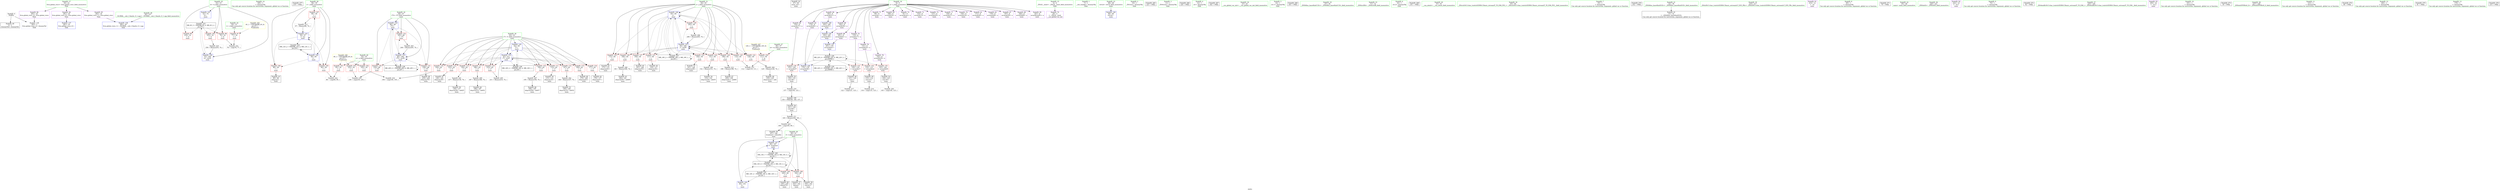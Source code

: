 digraph "SVFG" {
	label="SVFG";

	Node0x55a6fe78a9e0 [shape=record,color=grey,label="{NodeID: 0\nNullPtr}"];
	Node0x55a6fe78a9e0 -> Node0x55a6fe7a2670[style=solid];
	Node0x55a6fe78a9e0 -> Node0x55a6fe7a9860[style=solid];
	Node0x55a6fe7a2e80 [shape=record,color=red,label="{NodeID: 97\n77\<--50\n\<--t\nmain\n}"];
	Node0x55a6fe7a2e80 -> Node0x55a6fe7afab0[style=solid];
	Node0x55a6fe789f30 [shape=record,color=green,label="{NodeID: 14\n185\<--1\n\<--dummyObj\nCan only get source location for instruction, argument, global var or function.}"];
	Node0x55a6fe7c8710 [shape=record,color=black,label="{NodeID: 277\n219 = PHI()\n}"];
	Node0x55a6fe7a39e0 [shape=record,color=red,label="{NodeID: 111\n114\<--62\n\<--i7\nmain\n}"];
	Node0x55a6fe7a39e0 -> Node0x55a6fe7a2a10[style=solid];
	Node0x55a6fe7a1bf0 [shape=record,color=green,label="{NodeID: 28\n58\<--59\ni\<--i_field_insensitive\nmain\n}"];
	Node0x55a6fe7a1bf0 -> Node0x55a6fe7a3500[style=solid];
	Node0x55a6fe7a1bf0 -> Node0x55a6fe7a35d0[style=solid];
	Node0x55a6fe7a1bf0 -> Node0x55a6fe7a36a0[style=solid];
	Node0x55a6fe7a1bf0 -> Node0x55a6fe7a9b00[style=solid];
	Node0x55a6fe7a1bf0 -> Node0x55a6fe7a9bd0[style=solid];
	Node0x55a6fe7ae730 [shape=record,color=grey,label="{NodeID: 208\n181 = Binary(180, 74, )\n}"];
	Node0x55a6fe7ae730 -> Node0x55a6fe7a49a0[style=solid];
	Node0x55a6fe7a8ca0 [shape=record,color=red,label="{NodeID: 125\n172\<--64\n\<--j\nmain\n}"];
	Node0x55a6fe7a8ca0 -> Node0x55a6fe7a4800[style=solid];
	Node0x55a6fe7a2870 [shape=record,color=black,label="{NodeID: 42\n47\<--69\nmain_ret\<--\nmain\n}"];
	Node0x55a6fe7afc30 [shape=record,color=grey,label="{NodeID: 222\n86 = cmp(84, 85, )\n}"];
	Node0x55a6fe7a9860 [shape=record,color=blue, style = dotted,label="{NodeID: 139\n283\<--3\nllvm.global_ctors_2\<--dummyVal\nGlob }"];
	Node0x55a6fe7a43f0 [shape=record,color=black,label="{NodeID: 56\n161\<--159\nconv40\<--\nmain\n}"];
	Node0x55a6fe7a43f0 -> Node0x55a6fe7aebb0[style=solid];
	Node0x55a6fe7ba3c0 [shape=record,color=black,label="{NodeID: 236\nMR_16V_2 = PHI(MR_16V_4, MR_16V_1, )\npts\{63 \}\n}"];
	Node0x55a6fe7ba3c0 -> Node0x55a6fe7a9d70[style=dashed];
	Node0x55a6fe7aa3f0 [shape=record,color=blue,label="{NodeID: 153\n62\<--211\ni7\<--inc67\nmain\n}"];
	Node0x55a6fe7aa3f0 -> Node0x55a6fe7a3910[style=dashed];
	Node0x55a6fe7aa3f0 -> Node0x55a6fe7a39e0[style=dashed];
	Node0x55a6fe7aa3f0 -> Node0x55a6fe7a3ab0[style=dashed];
	Node0x55a6fe7aa3f0 -> Node0x55a6fe7a3b80[style=dashed];
	Node0x55a6fe7aa3f0 -> Node0x55a6fe7a3c50[style=dashed];
	Node0x55a6fe7aa3f0 -> Node0x55a6fe7a84c0[style=dashed];
	Node0x55a6fe7aa3f0 -> Node0x55a6fe7a8550[style=dashed];
	Node0x55a6fe7aa3f0 -> Node0x55a6fe7a8620[style=dashed];
	Node0x55a6fe7aa3f0 -> Node0x55a6fe7a86f0[style=dashed];
	Node0x55a6fe7aa3f0 -> Node0x55a6fe7a87c0[style=dashed];
	Node0x55a6fe7aa3f0 -> Node0x55a6fe7aa3f0[style=dashed];
	Node0x55a6fe7aa3f0 -> Node0x55a6fe7ba3c0[style=dashed];
	Node0x55a6fe7a4f50 [shape=record,color=purple,label="{NodeID: 70\n29\<--4\n\<--_ZStL8__ioinit\n__cxx_global_var_init\n}"];
	Node0x55a6fe7a5ab0 [shape=record,color=purple,label="{NodeID: 84\n183\<--8\narrayidx51\<--a\nmain\n}"];
	Node0x55a6fe7a5ab0 -> Node0x55a6fe7aa0b0[style=solid];
	Node0x55a6fe788210 [shape=record,color=green,label="{NodeID: 1\n7\<--1\n__dso_handle\<--dummyObj\nGlob }"];
	Node0x55a6fe7a2f50 [shape=record,color=red,label="{NodeID: 98\n76\<--52\n\<--tt\nmain\n}"];
	Node0x55a6fe7a2f50 -> Node0x55a6fe7afab0[style=solid];
	Node0x55a6fe78a000 [shape=record,color=green,label="{NodeID: 15\n4\<--6\n_ZStL8__ioinit\<--_ZStL8__ioinit_field_insensitive\nGlob }"];
	Node0x55a6fe78a000 -> Node0x55a6fe7a4f50[style=solid];
	Node0x55a6fe7a3ab0 [shape=record,color=red,label="{NodeID: 112\n125\<--62\n\<--i7\nmain\n}"];
	Node0x55a6fe7a3ab0 -> Node0x55a6fe7a2c80[style=solid];
	Node0x55a6fe7a1cc0 [shape=record,color=green,label="{NodeID: 29\n60\<--61\nf\<--f_field_insensitive\nmain\n}"];
	Node0x55a6fe7a1cc0 -> Node0x55a6fe7a3770[style=solid];
	Node0x55a6fe7a1cc0 -> Node0x55a6fe7a3840[style=solid];
	Node0x55a6fe7a1cc0 -> Node0x55a6fe7a9ca0[style=solid];
	Node0x55a6fe7a1cc0 -> Node0x55a6fe7a9f10[style=solid];
	Node0x55a6fe7ae8b0 [shape=record,color=grey,label="{NodeID: 209\n187 = Binary(186, 74, )\n}"];
	Node0x55a6fe7ae8b0 -> Node0x55a6fe7a4a70[style=solid];
	Node0x55a6fe7a8d70 [shape=record,color=red,label="{NodeID: 126\n180\<--64\n\<--j\nmain\n}"];
	Node0x55a6fe7a8d70 -> Node0x55a6fe7ae730[style=solid];
	Node0x55a6fe7a2940 [shape=record,color=black,label="{NodeID: 43\n89\<--88\nidxprom\<--\nmain\n}"];
	Node0x55a6fe7afdb0 [shape=record,color=grey,label="{NodeID: 223\n166 = cmp(165, 69, )\n}"];
	Node0x55a6fe7afdb0 -> Node0x55a6fe7a4660[style=solid];
	Node0x55a6fe7a9960 [shape=record,color=blue,label="{NodeID: 140\n48\<--69\nretval\<--\nmain\n}"];
	Node0x55a6fe7a44c0 [shape=record,color=black,label="{NodeID: 57\n163\<--162\ntobool\<--\nmain\n}"];
	Node0x55a6fe7ba8c0 [shape=record,color=black,label="{NodeID: 237\nMR_18V_2 = PHI(MR_18V_3, MR_18V_1, )\npts\{65 \}\n}"];
	Node0x55a6fe7ba8c0 -> Node0x55a6fe7a9e40[style=dashed];
	Node0x55a6fe7ba8c0 -> Node0x55a6fe7ba8c0[style=dashed];
	Node0x55a6fe7aa4c0 [shape=record,color=blue,label="{NodeID: 154\n66\<--69\ni75\<--\nmain\n}"];
	Node0x55a6fe7aa4c0 -> Node0x55a6fe7a90b0[style=dashed];
	Node0x55a6fe7aa4c0 -> Node0x55a6fe7a9180[style=dashed];
	Node0x55a6fe7aa4c0 -> Node0x55a6fe7a9250[style=dashed];
	Node0x55a6fe7aa4c0 -> Node0x55a6fe7aa590[style=dashed];
	Node0x55a6fe7aa4c0 -> Node0x55a6fe7badc0[style=dashed];
	Node0x55a6fe7a5020 [shape=record,color=purple,label="{NodeID: 71\n90\<--8\narrayidx\<--a\nmain\n}"];
	Node0x55a6fe7a5b80 [shape=record,color=purple,label="{NodeID: 85\n189\<--8\narrayidx54\<--a\nmain\n}"];
	Node0x55a6fe78ad00 [shape=record,color=green,label="{NodeID: 2\n10\<--1\n_ZSt3cin\<--dummyObj\nGlob }"];
	Node0x55a6fe7c6ac0 [shape=record,color=black,label="{NodeID: 265\n223 = PHI()\n}"];
	Node0x55a6fe7a3020 [shape=record,color=red,label="{NodeID: 99\n218\<--52\n\<--tt\nmain\n}"];
	Node0x55a6fe78a0d0 [shape=record,color=green,label="{NodeID: 16\n8\<--9\na\<--a_field_insensitive\nGlob }"];
	Node0x55a6fe78a0d0 -> Node0x55a6fe7a5020[style=solid];
	Node0x55a6fe78a0d0 -> Node0x55a6fe7a50f0[style=solid];
	Node0x55a6fe78a0d0 -> Node0x55a6fe7a51c0[style=solid];
	Node0x55a6fe78a0d0 -> Node0x55a6fe7a5290[style=solid];
	Node0x55a6fe78a0d0 -> Node0x55a6fe7a5360[style=solid];
	Node0x55a6fe78a0d0 -> Node0x55a6fe7a5430[style=solid];
	Node0x55a6fe78a0d0 -> Node0x55a6fe7a5500[style=solid];
	Node0x55a6fe78a0d0 -> Node0x55a6fe7a55d0[style=solid];
	Node0x55a6fe78a0d0 -> Node0x55a6fe7a56a0[style=solid];
	Node0x55a6fe78a0d0 -> Node0x55a6fe7a5770[style=solid];
	Node0x55a6fe78a0d0 -> Node0x55a6fe7a5840[style=solid];
	Node0x55a6fe78a0d0 -> Node0x55a6fe7a5910[style=solid];
	Node0x55a6fe78a0d0 -> Node0x55a6fe7a59e0[style=solid];
	Node0x55a6fe78a0d0 -> Node0x55a6fe7a5ab0[style=solid];
	Node0x55a6fe78a0d0 -> Node0x55a6fe7a5b80[style=solid];
	Node0x55a6fe78a0d0 -> Node0x55a6fe7a5c50[style=solid];
	Node0x55a6fe78a0d0 -> Node0x55a6fe7a5d20[style=solid];
	Node0x55a6fe78a0d0 -> Node0x55a6fe7a5df0[style=solid];
	Node0x55a6fe78a0d0 -> Node0x55a6fe7a5ec0[style=solid];
	Node0x55a6fe78a0d0 -> Node0x55a6fe7a5f90[style=solid];
	Node0x55a6fe7a3b80 [shape=record,color=red,label="{NodeID: 113\n136\<--62\n\<--i7\nmain\n}"];
	Node0x55a6fe7a3b80 -> Node0x55a6fe7a6f50[style=solid];
	Node0x55a6fe7a1d90 [shape=record,color=green,label="{NodeID: 30\n62\<--63\ni7\<--i7_field_insensitive\nmain\n}"];
	Node0x55a6fe7a1d90 -> Node0x55a6fe7a3910[style=solid];
	Node0x55a6fe7a1d90 -> Node0x55a6fe7a39e0[style=solid];
	Node0x55a6fe7a1d90 -> Node0x55a6fe7a3ab0[style=solid];
	Node0x55a6fe7a1d90 -> Node0x55a6fe7a3b80[style=solid];
	Node0x55a6fe7a1d90 -> Node0x55a6fe7a3c50[style=solid];
	Node0x55a6fe7a1d90 -> Node0x55a6fe7a84c0[style=solid];
	Node0x55a6fe7a1d90 -> Node0x55a6fe7a8550[style=solid];
	Node0x55a6fe7a1d90 -> Node0x55a6fe7a8620[style=solid];
	Node0x55a6fe7a1d90 -> Node0x55a6fe7a86f0[style=solid];
	Node0x55a6fe7a1d90 -> Node0x55a6fe7a87c0[style=solid];
	Node0x55a6fe7a1d90 -> Node0x55a6fe7a9d70[style=solid];
	Node0x55a6fe7a1d90 -> Node0x55a6fe7aa3f0[style=solid];
	Node0x55a6fe7aea30 [shape=record,color=grey,label="{NodeID: 210\n256 = Binary(255, 74, )\n}"];
	Node0x55a6fe7aea30 -> Node0x55a6fe7aa660[style=solid];
	Node0x55a6fe7a8e40 [shape=record,color=red,label="{NodeID: 127\n190\<--64\n\<--j\nmain\n}"];
	Node0x55a6fe7a8e40 -> Node0x55a6fe7a4b40[style=solid];
	Node0x55a6fe7a2a10 [shape=record,color=black,label="{NodeID: 44\n115\<--114\nidxprom14\<--\nmain\n}"];
	Node0x55a6fe7a9a30 [shape=record,color=blue,label="{NodeID: 141\n52\<--74\ntt\<--\nmain\n}"];
	Node0x55a6fe7a9a30 -> Node0x55a6fe7b94c0[style=dashed];
	Node0x55a6fe7a4590 [shape=record,color=black,label="{NodeID: 58\n164\<--162\nconv41\<--\nmain\n}"];
	Node0x55a6fe7a4590 -> Node0x55a6fe7aebb0[style=solid];
	Node0x55a6fe7badc0 [shape=record,color=black,label="{NodeID: 238\nMR_20V_2 = PHI(MR_20V_6, MR_20V_1, )\npts\{67 \}\n}"];
	Node0x55a6fe7badc0 -> Node0x55a6fe7aa4c0[style=dashed];
	Node0x55a6fe7badc0 -> Node0x55a6fe7badc0[style=dashed];
	Node0x55a6fe7aa590 [shape=record,color=blue,label="{NodeID: 155\n66\<--246\ni75\<--inc85\nmain\n}"];
	Node0x55a6fe7aa590 -> Node0x55a6fe7a90b0[style=dashed];
	Node0x55a6fe7aa590 -> Node0x55a6fe7a9180[style=dashed];
	Node0x55a6fe7aa590 -> Node0x55a6fe7a9250[style=dashed];
	Node0x55a6fe7aa590 -> Node0x55a6fe7aa590[style=dashed];
	Node0x55a6fe7aa590 -> Node0x55a6fe7badc0[style=dashed];
	Node0x55a6fe7a50f0 [shape=record,color=purple,label="{NodeID: 72\n91\<--8\narraydecay\<--a\nmain\n}"];
	Node0x55a6fe7a5c50 [shape=record,color=purple,label="{NodeID: 86\n192\<--8\narrayidx56\<--a\nmain\n}"];
	Node0x55a6fe7a5c50 -> Node0x55a6fe7aa180[style=solid];
	Node0x55a6fe78a920 [shape=record,color=green,label="{NodeID: 3\n11\<--1\n_ZSt4cout\<--dummyObj\nGlob }"];
	Node0x55a6fe7c6c20 [shape=record,color=black,label="{NodeID: 266\n224 = PHI()\n}"];
	Node0x55a6fe7a30f0 [shape=record,color=red,label="{NodeID: 100\n255\<--52\n\<--tt\nmain\n}"];
	Node0x55a6fe7a30f0 -> Node0x55a6fe7aea30[style=solid];
	Node0x55a6fe78a1a0 [shape=record,color=green,label="{NodeID: 17\n18\<--22\nllvm.global_ctors\<--llvm.global_ctors_field_insensitive\nGlob }"];
	Node0x55a6fe78a1a0 -> Node0x55a6fe7a62d0[style=solid];
	Node0x55a6fe78a1a0 -> Node0x55a6fe7a63d0[style=solid];
	Node0x55a6fe78a1a0 -> Node0x55a6fe7a2d80[style=solid];
	Node0x55a6fe7a3c50 [shape=record,color=red,label="{NodeID: 114\n147\<--62\n\<--i7\nmain\n}"];
	Node0x55a6fe7a3c50 -> Node0x55a6fe7a70d0[style=solid];
	Node0x55a6fe7a1e60 [shape=record,color=green,label="{NodeID: 31\n64\<--65\nj\<--j_field_insensitive\nmain\n}"];
	Node0x55a6fe7a1e60 -> Node0x55a6fe7a8890[style=solid];
	Node0x55a6fe7a1e60 -> Node0x55a6fe7a8960[style=solid];
	Node0x55a6fe7a1e60 -> Node0x55a6fe7a8a30[style=solid];
	Node0x55a6fe7a1e60 -> Node0x55a6fe7a8b00[style=solid];
	Node0x55a6fe7a1e60 -> Node0x55a6fe7a8bd0[style=solid];
	Node0x55a6fe7a1e60 -> Node0x55a6fe7a8ca0[style=solid];
	Node0x55a6fe7a1e60 -> Node0x55a6fe7a8d70[style=solid];
	Node0x55a6fe7a1e60 -> Node0x55a6fe7a8e40[style=solid];
	Node0x55a6fe7a1e60 -> Node0x55a6fe7a8f10[style=solid];
	Node0x55a6fe7a1e60 -> Node0x55a6fe7a8fe0[style=solid];
	Node0x55a6fe7a1e60 -> Node0x55a6fe7a9e40[style=solid];
	Node0x55a6fe7a1e60 -> Node0x55a6fe7aa320[style=solid];
	Node0x55a6fe7aebb0 [shape=record,color=grey,label="{NodeID: 211\n165 = Binary(164, 161, )\n}"];
	Node0x55a6fe7aebb0 -> Node0x55a6fe7afdb0[style=solid];
	Node0x55a6fe7a8f10 [shape=record,color=red,label="{NodeID: 128\n198\<--64\n\<--j\nmain\n}"];
	Node0x55a6fe7a8f10 -> Node0x55a6fe7aed30[style=solid];
	Node0x55a6fe7a2ae0 [shape=record,color=black,label="{NodeID: 45\n118\<--117\nidxprom16\<--\nmain\n}"];
	Node0x55a6fe7a9b00 [shape=record,color=blue,label="{NodeID: 142\n58\<--69\ni\<--\nmain\n}"];
	Node0x55a6fe7a9b00 -> Node0x55a6fe7a3500[style=dashed];
	Node0x55a6fe7a9b00 -> Node0x55a6fe7a35d0[style=dashed];
	Node0x55a6fe7a9b00 -> Node0x55a6fe7a36a0[style=dashed];
	Node0x55a6fe7a9b00 -> Node0x55a6fe7a9bd0[style=dashed];
	Node0x55a6fe7a9b00 -> Node0x55a6fe7b99c0[style=dashed];
	Node0x55a6fe7a4660 [shape=record,color=black,label="{NodeID: 59\n167\<--166\nfrombool\<--tobool42\nmain\n}"];
	Node0x55a6fe7a4660 -> Node0x55a6fe7a9f10[style=solid];
	Node0x55a6fe7bb2c0 [shape=record,color=black,label="{NodeID: 239\nMR_22V_2 = PHI(MR_22V_3, MR_22V_1, )\npts\{90000 \}\n}"];
	Node0x55a6fe7bb2c0 -> Node0x55a6fe7b7bc0[style=dashed];
	Node0x55a6fe7bb2c0 -> Node0x55a6fe7bb2c0[style=dashed];
	Node0x55a6fe7aa660 [shape=record,color=blue,label="{NodeID: 156\n52\<--256\ntt\<--inc91\nmain\n}"];
	Node0x55a6fe7aa660 -> Node0x55a6fe7b94c0[style=dashed];
	Node0x55a6fe7a51c0 [shape=record,color=purple,label="{NodeID: 73\n116\<--8\narrayidx15\<--a\nmain\n}"];
	Node0x55a6fe7a5d20 [shape=record,color=purple,label="{NodeID: 87\n197\<--8\narrayidx59\<--a\nmain\n}"];
	Node0x55a6fe78a7a0 [shape=record,color=green,label="{NodeID: 4\n12\<--1\n.str\<--dummyObj\nGlob }"];
	Node0x55a6fe7c6cf0 [shape=record,color=black,label="{NodeID: 267\n242 = PHI()\n}"];
	Node0x55a6fe7a31c0 [shape=record,color=red,label="{NodeID: 101\n85\<--54\n\<--n\nmain\n}"];
	Node0x55a6fe7a31c0 -> Node0x55a6fe7afc30[style=solid];
	Node0x55a6fe78a270 [shape=record,color=green,label="{NodeID: 18\n23\<--24\n__cxx_global_var_init\<--__cxx_global_var_init_field_insensitive\n}"];
	Node0x55a6fe7a84c0 [shape=record,color=red,label="{NodeID: 115\n169\<--62\n\<--i7\nmain\n}"];
	Node0x55a6fe7a84c0 -> Node0x55a6fe7a4730[style=solid];
	Node0x55a6fe7a1f30 [shape=record,color=green,label="{NodeID: 32\n66\<--67\ni75\<--i75_field_insensitive\nmain\n}"];
	Node0x55a6fe7a1f30 -> Node0x55a6fe7a90b0[style=solid];
	Node0x55a6fe7a1f30 -> Node0x55a6fe7a9180[style=solid];
	Node0x55a6fe7a1f30 -> Node0x55a6fe7a9250[style=solid];
	Node0x55a6fe7a1f30 -> Node0x55a6fe7aa4c0[style=solid];
	Node0x55a6fe7a1f30 -> Node0x55a6fe7aa590[style=solid];
	Node0x55a6fe7aed30 [shape=record,color=grey,label="{NodeID: 212\n199 = Binary(198, 74, )\n}"];
	Node0x55a6fe7aed30 -> Node0x55a6fe7a4ce0[style=solid];
	Node0x55a6fe7a8fe0 [shape=record,color=red,label="{NodeID: 129\n205\<--64\n\<--j\nmain\n}"];
	Node0x55a6fe7a8fe0 -> Node0x55a6fe7ae430[style=solid];
	Node0x55a6fe7a2bb0 [shape=record,color=black,label="{NodeID: 46\n121\<--120\nconv\<--\nmain\n}"];
	Node0x55a6fe7a2bb0 -> Node0x55a6fe7af4b0[style=solid];
	Node0x55a6fe7a9bd0 [shape=record,color=blue,label="{NodeID: 143\n58\<--97\ni\<--inc\nmain\n}"];
	Node0x55a6fe7a9bd0 -> Node0x55a6fe7a3500[style=dashed];
	Node0x55a6fe7a9bd0 -> Node0x55a6fe7a35d0[style=dashed];
	Node0x55a6fe7a9bd0 -> Node0x55a6fe7a36a0[style=dashed];
	Node0x55a6fe7a9bd0 -> Node0x55a6fe7a9bd0[style=dashed];
	Node0x55a6fe7a9bd0 -> Node0x55a6fe7b99c0[style=dashed];
	Node0x55a6fe7a4730 [shape=record,color=black,label="{NodeID: 60\n170\<--169\nidxprom43\<--\nmain\n}"];
	Node0x55a6fe7bb7c0 [shape=record,color=black,label="{NodeID: 240\nMR_14V_7 = PHI(MR_14V_6, MR_14V_5, )\npts\{61 \}\n}"];
	Node0x55a6fe7bb7c0 -> Node0x55a6fe7a3770[style=dashed];
	Node0x55a6fe7bb7c0 -> Node0x55a6fe7a9f10[style=dashed];
	Node0x55a6fe7bb7c0 -> Node0x55a6fe7b80c0[style=dashed];
	Node0x55a6fe7bb7c0 -> Node0x55a6fe7bb7c0[style=dashed];
	Node0x55a6fe7a5290 [shape=record,color=purple,label="{NodeID: 74\n119\<--8\narrayidx17\<--a\nmain\n}"];
	Node0x55a6fe7a5290 -> Node0x55a6fe7a9320[style=solid];
	Node0x55a6fe7a5df0 [shape=record,color=purple,label="{NodeID: 88\n201\<--8\narrayidx62\<--a\nmain\n}"];
	Node0x55a6fe7a5df0 -> Node0x55a6fe7aa250[style=solid];
	Node0x55a6fe789850 [shape=record,color=green,label="{NodeID: 5\n14\<--1\n.str.1\<--dummyObj\nGlob }"];
	Node0x55a6fe7c6e20 [shape=record,color=black,label="{NodeID: 268\n243 = PHI()\n}"];
	Node0x55a6fe7a3290 [shape=record,color=red,label="{NodeID: 102\n105\<--54\n\<--n\nmain\n}"];
	Node0x55a6fe7a3290 -> Node0x55a6fe7af330[style=solid];
	Node0x55a6fe78a340 [shape=record,color=green,label="{NodeID: 19\n27\<--28\n_ZNSt8ios_base4InitC1Ev\<--_ZNSt8ios_base4InitC1Ev_field_insensitive\n}"];
	Node0x55a6fe51fa90 [shape=record,color=black,label="{NodeID: 199\n159 = PHI(160, 160, 157, )\n}"];
	Node0x55a6fe51fa90 -> Node0x55a6fe7a43f0[style=solid];
	Node0x55a6fe7a8550 [shape=record,color=red,label="{NodeID: 116\n177\<--62\n\<--i7\nmain\n}"];
	Node0x55a6fe7a8550 -> Node0x55a6fe7a48d0[style=solid];
	Node0x55a6fe7a2000 [shape=record,color=green,label="{NodeID: 33\n71\<--72\n_ZNSirsERi\<--_ZNSirsERi_field_insensitive\n}"];
	Node0x55a6fe7aeeb0 [shape=record,color=grey,label="{NodeID: 213\n97 = Binary(96, 74, )\n}"];
	Node0x55a6fe7aeeb0 -> Node0x55a6fe7a9bd0[style=solid];
	Node0x55a6fe7a90b0 [shape=record,color=red,label="{NodeID: 130\n234\<--66\n\<--i75\nmain\n}"];
	Node0x55a6fe7a90b0 -> Node0x55a6fe7af630[style=solid];
	Node0x55a6fe7a2c80 [shape=record,color=black,label="{NodeID: 47\n126\<--125\nidxprom19\<--\nmain\n}"];
	Node0x55a6fe7a9ca0 [shape=record,color=blue,label="{NodeID: 144\n60\<--101\nf\<--\nmain\n}"];
	Node0x55a6fe7a9ca0 -> Node0x55a6fe7b80c0[style=dashed];
	Node0x55a6fe7a4800 [shape=record,color=black,label="{NodeID: 61\n173\<--172\nidxprom45\<--\nmain\n}"];
	Node0x55a6fe7a5360 [shape=record,color=purple,label="{NodeID: 75\n127\<--8\narrayidx20\<--a\nmain\n}"];
	Node0x55a6fe7a5ec0 [shape=record,color=purple,label="{NodeID: 89\n240\<--8\narrayidx80\<--a\nmain\n}"];
	Node0x55a6fe7898e0 [shape=record,color=green,label="{NodeID: 6\n16\<--1\n.str.2\<--dummyObj\nGlob }"];
	Node0x55a6fe7c7970 [shape=record,color=black,label="{NodeID: 269\n251 = PHI()\n}"];
	Node0x55a6fe7a3360 [shape=record,color=red,label="{NodeID: 103\n235\<--54\n\<--n\nmain\n}"];
	Node0x55a6fe7a3360 -> Node0x55a6fe7af630[style=solid];
	Node0x55a6fe78a410 [shape=record,color=green,label="{NodeID: 20\n33\<--34\n__cxa_atexit\<--__cxa_atexit_field_insensitive\n}"];
	Node0x55a6fe7a6dd0 [shape=record,color=grey,label="{NodeID: 200\n152 = Binary(151, 74, )\n}"];
	Node0x55a6fe7a6dd0 -> Node0x55a6fe7a4250[style=solid];
	Node0x55a6fe7a8620 [shape=record,color=red,label="{NodeID: 117\n186\<--62\n\<--i7\nmain\n}"];
	Node0x55a6fe7a8620 -> Node0x55a6fe7ae8b0[style=solid];
	Node0x55a6fe7a20d0 [shape=record,color=green,label="{NodeID: 34\n93\<--94\n_ZStrsIcSt11char_traitsIcEERSt13basic_istreamIT_T0_ES6_PS3_\<--_ZStrsIcSt11char_traitsIcEERSt13basic_istreamIT_T0_ES6_PS3__field_insensitive\n}"];
	Node0x55a6fe7af030 [shape=record,color=grey,label="{NodeID: 214\n134 = cmp(133, 123, )\n}"];
	Node0x55a6fe7a9180 [shape=record,color=red,label="{NodeID: 131\n238\<--66\n\<--i75\nmain\n}"];
	Node0x55a6fe7a9180 -> Node0x55a6fe7a4e80[style=solid];
	Node0x55a6fe7a3d70 [shape=record,color=black,label="{NodeID: 48\n130\<--129\nidxprom21\<--add\nmain\n}"];
	Node0x55a6fe7b7bc0 [shape=record,color=black,label="{NodeID: 228\nMR_22V_4 = PHI(MR_22V_9, MR_22V_3, )\npts\{90000 \}\n}"];
	Node0x55a6fe7b7bc0 -> Node0x55a6fe7a9320[style=dashed];
	Node0x55a6fe7b7bc0 -> Node0x55a6fe7a93f0[style=dashed];
	Node0x55a6fe7b7bc0 -> Node0x55a6fe7a94c0[style=dashed];
	Node0x55a6fe7b7bc0 -> Node0x55a6fe7a9590[style=dashed];
	Node0x55a6fe7b7bc0 -> Node0x55a6fe7a9fe0[style=dashed];
	Node0x55a6fe7b7bc0 -> Node0x55a6fe7b7bc0[style=dashed];
	Node0x55a6fe7b7bc0 -> Node0x55a6fe7bb2c0[style=dashed];
	Node0x55a6fe7a9d70 [shape=record,color=blue,label="{NodeID: 145\n62\<--69\ni7\<--\nmain\n}"];
	Node0x55a6fe7a9d70 -> Node0x55a6fe7a3910[style=dashed];
	Node0x55a6fe7a9d70 -> Node0x55a6fe7a39e0[style=dashed];
	Node0x55a6fe7a9d70 -> Node0x55a6fe7a3ab0[style=dashed];
	Node0x55a6fe7a9d70 -> Node0x55a6fe7a3b80[style=dashed];
	Node0x55a6fe7a9d70 -> Node0x55a6fe7a3c50[style=dashed];
	Node0x55a6fe7a9d70 -> Node0x55a6fe7a84c0[style=dashed];
	Node0x55a6fe7a9d70 -> Node0x55a6fe7a8550[style=dashed];
	Node0x55a6fe7a9d70 -> Node0x55a6fe7a8620[style=dashed];
	Node0x55a6fe7a9d70 -> Node0x55a6fe7a86f0[style=dashed];
	Node0x55a6fe7a9d70 -> Node0x55a6fe7a87c0[style=dashed];
	Node0x55a6fe7a9d70 -> Node0x55a6fe7aa3f0[style=dashed];
	Node0x55a6fe7a9d70 -> Node0x55a6fe7ba3c0[style=dashed];
	Node0x55a6fe7a48d0 [shape=record,color=black,label="{NodeID: 62\n178\<--177\nidxprom47\<--\nmain\n}"];
	Node0x55a6fe7a5430 [shape=record,color=purple,label="{NodeID: 76\n131\<--8\narrayidx22\<--a\nmain\n}"];
	Node0x55a6fe7a5430 -> Node0x55a6fe7a93f0[style=solid];
	Node0x55a6fe7a5f90 [shape=record,color=purple,label="{NodeID: 90\n241\<--8\narraydecay81\<--a\nmain\n}"];
	Node0x55a6fe78aa70 [shape=record,color=green,label="{NodeID: 7\n19\<--1\n\<--dummyObj\nCan only get source location for instruction, argument, global var or function.}"];
	Node0x55a6fe7c7aa0 [shape=record,color=black,label="{NodeID: 270\n252 = PHI()\n}"];
	Node0x55a6fe7a3430 [shape=record,color=red,label="{NodeID: 104\n111\<--56\n\<--m\nmain\n}"];
	Node0x55a6fe7a3430 -> Node0x55a6fe7af1b0[style=solid];
	Node0x55a6fe7a1740 [shape=record,color=green,label="{NodeID: 21\n32\<--38\n_ZNSt8ios_base4InitD1Ev\<--_ZNSt8ios_base4InitD1Ev_field_insensitive\n}"];
	Node0x55a6fe7a1740 -> Node0x55a6fe7a2770[style=solid];
	Node0x55a6fe7a6f50 [shape=record,color=grey,label="{NodeID: 201\n137 = Binary(136, 74, )\n}"];
	Node0x55a6fe7a6f50 -> Node0x55a6fe7a3f10[style=solid];
	Node0x55a6fe7a86f0 [shape=record,color=red,label="{NodeID: 118\n194\<--62\n\<--i7\nmain\n}"];
	Node0x55a6fe7a86f0 -> Node0x55a6fe7ae5b0[style=solid];
	Node0x55a6fe7a21a0 [shape=record,color=green,label="{NodeID: 35\n216\<--217\n_ZStlsISt11char_traitsIcEERSt13basic_ostreamIcT_ES5_PKc\<--_ZStlsISt11char_traitsIcEERSt13basic_ostreamIcT_ES5_PKc_field_insensitive\n}"];
	Node0x55a6fe7af1b0 [shape=record,color=grey,label="{NodeID: 215\n112 = cmp(110, 111, )\n}"];
	Node0x55a6fe7a9250 [shape=record,color=red,label="{NodeID: 132\n245\<--66\n\<--i75\nmain\n}"];
	Node0x55a6fe7a9250 -> Node0x55a6fe7a7250[style=solid];
	Node0x55a6fe7a3e40 [shape=record,color=black,label="{NodeID: 49\n133\<--132\nconv23\<--\nmain\n}"];
	Node0x55a6fe7a3e40 -> Node0x55a6fe7af030[style=solid];
	Node0x55a6fe7b80c0 [shape=record,color=black,label="{NodeID: 229\nMR_14V_4 = PHI(MR_14V_5, MR_14V_3, )\npts\{61 \}\n}"];
	Node0x55a6fe7b80c0 -> Node0x55a6fe7a3770[style=dashed];
	Node0x55a6fe7b80c0 -> Node0x55a6fe7a3840[style=dashed];
	Node0x55a6fe7b80c0 -> Node0x55a6fe7a9f10[style=dashed];
	Node0x55a6fe7b80c0 -> Node0x55a6fe7b80c0[style=dashed];
	Node0x55a6fe7b80c0 -> Node0x55a6fe7b9ec0[style=dashed];
	Node0x55a6fe7b80c0 -> Node0x55a6fe7bb7c0[style=dashed];
	Node0x55a6fe7a9e40 [shape=record,color=blue,label="{NodeID: 146\n64\<--69\nj\<--\nmain\n}"];
	Node0x55a6fe7a9e40 -> Node0x55a6fe7a8890[style=dashed];
	Node0x55a6fe7a9e40 -> Node0x55a6fe7a8960[style=dashed];
	Node0x55a6fe7a9e40 -> Node0x55a6fe7a8a30[style=dashed];
	Node0x55a6fe7a9e40 -> Node0x55a6fe7a8b00[style=dashed];
	Node0x55a6fe7a9e40 -> Node0x55a6fe7a8bd0[style=dashed];
	Node0x55a6fe7a9e40 -> Node0x55a6fe7a8ca0[style=dashed];
	Node0x55a6fe7a9e40 -> Node0x55a6fe7a8d70[style=dashed];
	Node0x55a6fe7a9e40 -> Node0x55a6fe7a8e40[style=dashed];
	Node0x55a6fe7a9e40 -> Node0x55a6fe7a8f10[style=dashed];
	Node0x55a6fe7a9e40 -> Node0x55a6fe7a8fe0[style=dashed];
	Node0x55a6fe7a9e40 -> Node0x55a6fe7a9e40[style=dashed];
	Node0x55a6fe7a9e40 -> Node0x55a6fe7aa320[style=dashed];
	Node0x55a6fe7a9e40 -> Node0x55a6fe7ba8c0[style=dashed];
	Node0x55a6fe7a49a0 [shape=record,color=black,label="{NodeID: 63\n182\<--181\nidxprom50\<--add49\nmain\n}"];
	Node0x55a6fe7a5500 [shape=record,color=purple,label="{NodeID: 77\n139\<--8\narrayidx27\<--a\nmain\n}"];
	Node0x55a6fe7a6060 [shape=record,color=purple,label="{NodeID: 91\n214\<--12\n\<--.str\nmain\n}"];
	Node0x55a6fe78ab00 [shape=record,color=green,label="{NodeID: 8\n69\<--1\n\<--dummyObj\nCan only get source location for instruction, argument, global var or function.}"];
	Node0x55a6fe7c80b0 [shape=record,color=black,label="{NodeID: 271\n70 = PHI()\n}"];
	Node0x55a6fe7a3500 [shape=record,color=red,label="{NodeID: 105\n84\<--58\n\<--i\nmain\n}"];
	Node0x55a6fe7a3500 -> Node0x55a6fe7afc30[style=solid];
	Node0x55a6fe7a17d0 [shape=record,color=green,label="{NodeID: 22\n45\<--46\nmain\<--main_field_insensitive\n}"];
	Node0x55a6fe7a70d0 [shape=record,color=grey,label="{NodeID: 202\n148 = Binary(147, 74, )\n}"];
	Node0x55a6fe7a70d0 -> Node0x55a6fe7a4180[style=solid];
	Node0x55a6fe7a87c0 [shape=record,color=red,label="{NodeID: 119\n210\<--62\n\<--i7\nmain\n}"];
	Node0x55a6fe7a87c0 -> Node0x55a6fe7ae2b0[style=solid];
	Node0x55a6fe7a2270 [shape=record,color=green,label="{NodeID: 36\n220\<--221\n_ZNSolsEi\<--_ZNSolsEi_field_insensitive\n}"];
	Node0x55a6fe7af330 [shape=record,color=grey,label="{NodeID: 216\n106 = cmp(104, 105, )\n}"];
	Node0x55a6fe7a9320 [shape=record,color=red,label="{NodeID: 133\n120\<--119\n\<--arrayidx17\nmain\n}"];
	Node0x55a6fe7a9320 -> Node0x55a6fe7a2bb0[style=solid];
	Node0x55a6fe7a3f10 [shape=record,color=black,label="{NodeID: 50\n138\<--137\nidxprom26\<--add25\nmain\n}"];
	Node0x55a6fe7a9f10 [shape=record,color=blue,label="{NodeID: 147\n60\<--167\nf\<--frombool\nmain\n}"];
	Node0x55a6fe7a9f10 -> Node0x55a6fe7bb7c0[style=dashed];
	Node0x55a6fe7a4a70 [shape=record,color=black,label="{NodeID: 64\n188\<--187\nidxprom53\<--add52\nmain\n}"];
	Node0x55a6fe7bd1e0 [shape=record,color=yellow,style=double,label="{NodeID: 244\n4V_1 = ENCHI(MR_4V_0)\npts\{51 \}\nFun[main]}"];
	Node0x55a6fe7bd1e0 -> Node0x55a6fe7a2e80[style=dashed];
	Node0x55a6fe7a55d0 [shape=record,color=purple,label="{NodeID: 78\n142\<--8\narrayidx29\<--a\nmain\n}"];
	Node0x55a6fe7a55d0 -> Node0x55a6fe7a94c0[style=solid];
	Node0x55a6fe7a6130 [shape=record,color=purple,label="{NodeID: 92\n222\<--14\n\<--.str.1\nmain\n}"];
	Node0x55a6fe789550 [shape=record,color=green,label="{NodeID: 9\n74\<--1\n\<--dummyObj\nCan only get source location for instruction, argument, global var or function.}"];
	Node0x55a6fe7c81b0 [shape=record,color=black,label="{NodeID: 272\n92 = PHI()\n}"];
	Node0x55a6fe7a35d0 [shape=record,color=red,label="{NodeID: 106\n88\<--58\n\<--i\nmain\n}"];
	Node0x55a6fe7a35d0 -> Node0x55a6fe7a2940[style=solid];
	Node0x55a6fe7a1860 [shape=record,color=green,label="{NodeID: 23\n48\<--49\nretval\<--retval_field_insensitive\nmain\n}"];
	Node0x55a6fe7a1860 -> Node0x55a6fe7a9960[style=solid];
	Node0x55a6fe7a7250 [shape=record,color=grey,label="{NodeID: 203\n246 = Binary(245, 74, )\n}"];
	Node0x55a6fe7a7250 -> Node0x55a6fe7aa590[style=solid];
	Node0x55a6fe7a8890 [shape=record,color=red,label="{NodeID: 120\n110\<--64\n\<--j\nmain\n}"];
	Node0x55a6fe7a8890 -> Node0x55a6fe7af1b0[style=solid];
	Node0x55a6fe7a2370 [shape=record,color=green,label="{NodeID: 37\n225\<--226\n_ZSt4endlIcSt11char_traitsIcEERSt13basic_ostreamIT_T0_ES6_\<--_ZSt4endlIcSt11char_traitsIcEERSt13basic_ostreamIT_T0_ES6__field_insensitive\n}"];
	Node0x55a6fe7af4b0 [shape=record,color=grey,label="{NodeID: 217\n122 = cmp(121, 123, )\n}"];
	Node0x55a6fe7a93f0 [shape=record,color=red,label="{NodeID: 134\n132\<--131\n\<--arrayidx22\nmain\n}"];
	Node0x55a6fe7a93f0 -> Node0x55a6fe7a3e40[style=solid];
	Node0x55a6fe7a3fe0 [shape=record,color=black,label="{NodeID: 51\n141\<--140\nidxprom28\<--\nmain\n}"];
	Node0x55a6fe7a9fe0 [shape=record,color=blue,label="{NodeID: 148\n174\<--176\narrayidx46\<--\nmain\n}"];
	Node0x55a6fe7a9fe0 -> Node0x55a6fe7aa0b0[style=dashed];
	Node0x55a6fe7a4b40 [shape=record,color=black,label="{NodeID: 65\n191\<--190\nidxprom55\<--\nmain\n}"];
	Node0x55a6fe7a56a0 [shape=record,color=purple,label="{NodeID: 79\n150\<--8\narrayidx34\<--a\nmain\n}"];
	Node0x55a6fe7a6200 [shape=record,color=purple,label="{NodeID: 93\n250\<--16\n\<--.str.2\nmain\n}"];
	Node0x55a6fe789620 [shape=record,color=green,label="{NodeID: 10\n101\<--1\n\<--dummyObj\nCan only get source location for instruction, argument, global var or function.}"];
	Node0x55a6fe7c82b0 [shape=record,color=black,label="{NodeID: 273\n30 = PHI()\n}"];
	Node0x55a6fe7a36a0 [shape=record,color=red,label="{NodeID: 107\n96\<--58\n\<--i\nmain\n}"];
	Node0x55a6fe7a36a0 -> Node0x55a6fe7aeeb0[style=solid];
	Node0x55a6fe7a18f0 [shape=record,color=green,label="{NodeID: 24\n50\<--51\nt\<--t_field_insensitive\nmain\n}"];
	Node0x55a6fe7a18f0 -> Node0x55a6fe7a2e80[style=solid];
	Node0x55a6fe7a73d0 [shape=record,color=grey,label="{NodeID: 204\n129 = Binary(128, 74, )\n}"];
	Node0x55a6fe7a73d0 -> Node0x55a6fe7a3d70[style=solid];
	Node0x55a6fe7a8960 [shape=record,color=red,label="{NodeID: 121\n117\<--64\n\<--j\nmain\n}"];
	Node0x55a6fe7a8960 -> Node0x55a6fe7a2ae0[style=solid];
	Node0x55a6fe7a2470 [shape=record,color=green,label="{NodeID: 38\n227\<--228\n_ZNSolsEPFRSoS_E\<--_ZNSolsEPFRSoS_E_field_insensitive\n}"];
	Node0x55a6fe7af630 [shape=record,color=grey,label="{NodeID: 218\n236 = cmp(234, 235, )\n}"];
	Node0x55a6fe7a94c0 [shape=record,color=red,label="{NodeID: 135\n143\<--142\n\<--arrayidx29\nmain\n}"];
	Node0x55a6fe7a94c0 -> Node0x55a6fe7a40b0[style=solid];
	Node0x55a6fe7a40b0 [shape=record,color=black,label="{NodeID: 52\n144\<--143\nconv30\<--\nmain\n}"];
	Node0x55a6fe7a40b0 -> Node0x55a6fe7af930[style=solid];
	Node0x55a6fe7aa0b0 [shape=record,color=blue,label="{NodeID: 149\n183\<--185\narrayidx51\<--\nmain\n}"];
	Node0x55a6fe7aa0b0 -> Node0x55a6fe7aa180[style=dashed];
	Node0x55a6fe7a4c10 [shape=record,color=black,label="{NodeID: 66\n196\<--195\nidxprom58\<--add57\nmain\n}"];
	Node0x55a6fe7bd3a0 [shape=record,color=yellow,style=double,label="{NodeID: 246\n8V_1 = ENCHI(MR_8V_0)\npts\{55 \}\nFun[main]}"];
	Node0x55a6fe7bd3a0 -> Node0x55a6fe7a31c0[style=dashed];
	Node0x55a6fe7bd3a0 -> Node0x55a6fe7a3290[style=dashed];
	Node0x55a6fe7bd3a0 -> Node0x55a6fe7a3360[style=dashed];
	Node0x55a6fe7a5770 [shape=record,color=purple,label="{NodeID: 80\n154\<--8\narrayidx37\<--a\nmain\n}"];
	Node0x55a6fe7a5770 -> Node0x55a6fe7a9590[style=solid];
	Node0x55a6fe7a62d0 [shape=record,color=purple,label="{NodeID: 94\n281\<--18\nllvm.global_ctors_0\<--llvm.global_ctors\nGlob }"];
	Node0x55a6fe7a62d0 -> Node0x55a6fe7a9660[style=solid];
	Node0x55a6fe7892a0 [shape=record,color=green,label="{NodeID: 11\n123\<--1\n\<--dummyObj\nCan only get source location for instruction, argument, global var or function.}"];
	Node0x55a6fe7c83b0 [shape=record,color=black,label="{NodeID: 274\n80 = PHI()\n}"];
	Node0x55a6fe7a3770 [shape=record,color=red,label="{NodeID: 108\n162\<--60\n\<--f\nmain\n}"];
	Node0x55a6fe7a3770 -> Node0x55a6fe7a44c0[style=solid];
	Node0x55a6fe7a3770 -> Node0x55a6fe7a4590[style=solid];
	Node0x55a6fe7a1980 [shape=record,color=green,label="{NodeID: 25\n52\<--53\ntt\<--tt_field_insensitive\nmain\n}"];
	Node0x55a6fe7a1980 -> Node0x55a6fe7a2f50[style=solid];
	Node0x55a6fe7a1980 -> Node0x55a6fe7a3020[style=solid];
	Node0x55a6fe7a1980 -> Node0x55a6fe7a30f0[style=solid];
	Node0x55a6fe7a1980 -> Node0x55a6fe7a9a30[style=solid];
	Node0x55a6fe7a1980 -> Node0x55a6fe7aa660[style=solid];
	Node0x55a6fe7ae2b0 [shape=record,color=grey,label="{NodeID: 205\n211 = Binary(210, 74, )\n}"];
	Node0x55a6fe7ae2b0 -> Node0x55a6fe7aa3f0[style=solid];
	Node0x55a6fe7a8a30 [shape=record,color=red,label="{NodeID: 122\n128\<--64\n\<--j\nmain\n}"];
	Node0x55a6fe7a8a30 -> Node0x55a6fe7a73d0[style=solid];
	Node0x55a6fe7a2570 [shape=record,color=green,label="{NodeID: 39\n20\<--277\n_GLOBAL__sub_I_Smylic_0_1.cpp\<--_GLOBAL__sub_I_Smylic_0_1.cpp_field_insensitive\n}"];
	Node0x55a6fe7a2570 -> Node0x55a6fe7a9760[style=solid];
	Node0x55a6fe7af7b0 [shape=record,color=grey,label="{NodeID: 219\n157 = cmp(156, 123, )\n}"];
	Node0x55a6fe7af7b0 -> Node0x55a6fe51fa90[style=solid];
	Node0x55a6fe7a9590 [shape=record,color=red,label="{NodeID: 136\n155\<--154\n\<--arrayidx37\nmain\n}"];
	Node0x55a6fe7a9590 -> Node0x55a6fe7a4320[style=solid];
	Node0x55a6fe7a4180 [shape=record,color=black,label="{NodeID: 53\n149\<--148\nidxprom33\<--add32\nmain\n}"];
	Node0x55a6fe7b94c0 [shape=record,color=black,label="{NodeID: 233\nMR_6V_3 = PHI(MR_6V_4, MR_6V_2, )\npts\{53 \}\n}"];
	Node0x55a6fe7b94c0 -> Node0x55a6fe7a2f50[style=dashed];
	Node0x55a6fe7b94c0 -> Node0x55a6fe7a3020[style=dashed];
	Node0x55a6fe7b94c0 -> Node0x55a6fe7a30f0[style=dashed];
	Node0x55a6fe7b94c0 -> Node0x55a6fe7aa660[style=dashed];
	Node0x55a6fe7aa180 [shape=record,color=blue,label="{NodeID: 150\n192\<--185\narrayidx56\<--\nmain\n}"];
	Node0x55a6fe7aa180 -> Node0x55a6fe7aa250[style=dashed];
	Node0x55a6fe7a4ce0 [shape=record,color=black,label="{NodeID: 67\n200\<--199\nidxprom61\<--add60\nmain\n}"];
	Node0x55a6fe7bd480 [shape=record,color=yellow,style=double,label="{NodeID: 247\n10V_1 = ENCHI(MR_10V_0)\npts\{57 \}\nFun[main]}"];
	Node0x55a6fe7bd480 -> Node0x55a6fe7a3430[style=dashed];
	Node0x55a6fe7a5840 [shape=record,color=purple,label="{NodeID: 81\n171\<--8\narrayidx44\<--a\nmain\n}"];
	Node0x55a6fe7a63d0 [shape=record,color=purple,label="{NodeID: 95\n282\<--18\nllvm.global_ctors_1\<--llvm.global_ctors\nGlob }"];
	Node0x55a6fe7a63d0 -> Node0x55a6fe7a9760[style=solid];
	Node0x55a6fe789330 [shape=record,color=green,label="{NodeID: 12\n160\<--1\n\<--dummyObj\nCan only get source location for instruction, argument, global var or function.}"];
	Node0x55a6fe7c8510 [shape=record,color=black,label="{NodeID: 275\n81 = PHI()\n}"];
	Node0x55a6fe7a3840 [shape=record,color=red,label="{NodeID: 109\n229\<--60\n\<--f\nmain\n}"];
	Node0x55a6fe7a3840 -> Node0x55a6fe7a4db0[style=solid];
	Node0x55a6fe7a1a50 [shape=record,color=green,label="{NodeID: 26\n54\<--55\nn\<--n_field_insensitive\nmain\n}"];
	Node0x55a6fe7a1a50 -> Node0x55a6fe7a31c0[style=solid];
	Node0x55a6fe7a1a50 -> Node0x55a6fe7a3290[style=solid];
	Node0x55a6fe7a1a50 -> Node0x55a6fe7a3360[style=solid];
	Node0x55a6fe7ae430 [shape=record,color=grey,label="{NodeID: 206\n206 = Binary(205, 74, )\n}"];
	Node0x55a6fe7ae430 -> Node0x55a6fe7aa320[style=solid];
	Node0x55a6fe7a8b00 [shape=record,color=red,label="{NodeID: 123\n140\<--64\n\<--j\nmain\n}"];
	Node0x55a6fe7a8b00 -> Node0x55a6fe7a3fe0[style=solid];
	Node0x55a6fe7a2670 [shape=record,color=black,label="{NodeID: 40\n2\<--3\ndummyVal\<--dummyVal\n}"];
	Node0x55a6fe7af930 [shape=record,color=grey,label="{NodeID: 220\n145 = cmp(144, 123, )\n}"];
	Node0x55a6fe7a9660 [shape=record,color=blue,label="{NodeID: 137\n281\<--19\nllvm.global_ctors_0\<--\nGlob }"];
	Node0x55a6fe7a4250 [shape=record,color=black,label="{NodeID: 54\n153\<--152\nidxprom36\<--add35\nmain\n}"];
	Node0x55a6fe7b99c0 [shape=record,color=black,label="{NodeID: 234\nMR_12V_2 = PHI(MR_12V_4, MR_12V_1, )\npts\{59 \}\n}"];
	Node0x55a6fe7b99c0 -> Node0x55a6fe7a9b00[style=dashed];
	Node0x55a6fe7aa250 [shape=record,color=blue,label="{NodeID: 151\n201\<--176\narrayidx62\<--\nmain\n}"];
	Node0x55a6fe7aa250 -> Node0x55a6fe7b7bc0[style=dashed];
	Node0x55a6fe7a4db0 [shape=record,color=black,label="{NodeID: 68\n230\<--229\ntobool73\<--\nmain\n}"];
	Node0x55a6fe7a5910 [shape=record,color=purple,label="{NodeID: 82\n174\<--8\narrayidx46\<--a\nmain\n}"];
	Node0x55a6fe7a5910 -> Node0x55a6fe7a9fe0[style=solid];
	Node0x55a6fe7a2d80 [shape=record,color=purple,label="{NodeID: 96\n283\<--18\nllvm.global_ctors_2\<--llvm.global_ctors\nGlob }"];
	Node0x55a6fe7a2d80 -> Node0x55a6fe7a9860[style=solid];
	Node0x55a6fe789400 [shape=record,color=green,label="{NodeID: 13\n176\<--1\n\<--dummyObj\nCan only get source location for instruction, argument, global var or function.}"];
	Node0x55a6fe7c85e0 [shape=record,color=black,label="{NodeID: 276\n215 = PHI()\n}"];
	Node0x55a6fe7a3910 [shape=record,color=red,label="{NodeID: 110\n104\<--62\n\<--i7\nmain\n}"];
	Node0x55a6fe7a3910 -> Node0x55a6fe7af330[style=solid];
	Node0x55a6fe7a1b20 [shape=record,color=green,label="{NodeID: 27\n56\<--57\nm\<--m_field_insensitive\nmain\n}"];
	Node0x55a6fe7a1b20 -> Node0x55a6fe7a3430[style=solid];
	Node0x55a6fe7ae5b0 [shape=record,color=grey,label="{NodeID: 207\n195 = Binary(194, 74, )\n}"];
	Node0x55a6fe7ae5b0 -> Node0x55a6fe7a4c10[style=solid];
	Node0x55a6fe7a8bd0 [shape=record,color=red,label="{NodeID: 124\n151\<--64\n\<--j\nmain\n}"];
	Node0x55a6fe7a8bd0 -> Node0x55a6fe7a6dd0[style=solid];
	Node0x55a6fe7a2770 [shape=record,color=black,label="{NodeID: 41\n31\<--32\n\<--_ZNSt8ios_base4InitD1Ev\nCan only get source location for instruction, argument, global var or function.}"];
	Node0x55a6fe7afab0 [shape=record,color=grey,label="{NodeID: 221\n78 = cmp(76, 77, )\n}"];
	Node0x55a6fe7a9760 [shape=record,color=blue,label="{NodeID: 138\n282\<--20\nllvm.global_ctors_1\<--_GLOBAL__sub_I_Smylic_0_1.cpp\nGlob }"];
	Node0x55a6fe7a4320 [shape=record,color=black,label="{NodeID: 55\n156\<--155\nconv38\<--\nmain\n}"];
	Node0x55a6fe7a4320 -> Node0x55a6fe7af7b0[style=solid];
	Node0x55a6fe7b9ec0 [shape=record,color=black,label="{NodeID: 235\nMR_14V_2 = PHI(MR_14V_4, MR_14V_1, )\npts\{61 \}\n}"];
	Node0x55a6fe7b9ec0 -> Node0x55a6fe7a9ca0[style=dashed];
	Node0x55a6fe7aa320 [shape=record,color=blue,label="{NodeID: 152\n64\<--206\nj\<--inc64\nmain\n}"];
	Node0x55a6fe7aa320 -> Node0x55a6fe7a8890[style=dashed];
	Node0x55a6fe7aa320 -> Node0x55a6fe7a8960[style=dashed];
	Node0x55a6fe7aa320 -> Node0x55a6fe7a8a30[style=dashed];
	Node0x55a6fe7aa320 -> Node0x55a6fe7a8b00[style=dashed];
	Node0x55a6fe7aa320 -> Node0x55a6fe7a8bd0[style=dashed];
	Node0x55a6fe7aa320 -> Node0x55a6fe7a8ca0[style=dashed];
	Node0x55a6fe7aa320 -> Node0x55a6fe7a8d70[style=dashed];
	Node0x55a6fe7aa320 -> Node0x55a6fe7a8e40[style=dashed];
	Node0x55a6fe7aa320 -> Node0x55a6fe7a8f10[style=dashed];
	Node0x55a6fe7aa320 -> Node0x55a6fe7a8fe0[style=dashed];
	Node0x55a6fe7aa320 -> Node0x55a6fe7a9e40[style=dashed];
	Node0x55a6fe7aa320 -> Node0x55a6fe7aa320[style=dashed];
	Node0x55a6fe7aa320 -> Node0x55a6fe7ba8c0[style=dashed];
	Node0x55a6fe7a4e80 [shape=record,color=black,label="{NodeID: 69\n239\<--238\nidxprom79\<--\nmain\n}"];
	Node0x55a6fe7a59e0 [shape=record,color=purple,label="{NodeID: 83\n179\<--8\narrayidx48\<--a\nmain\n}"];
}
